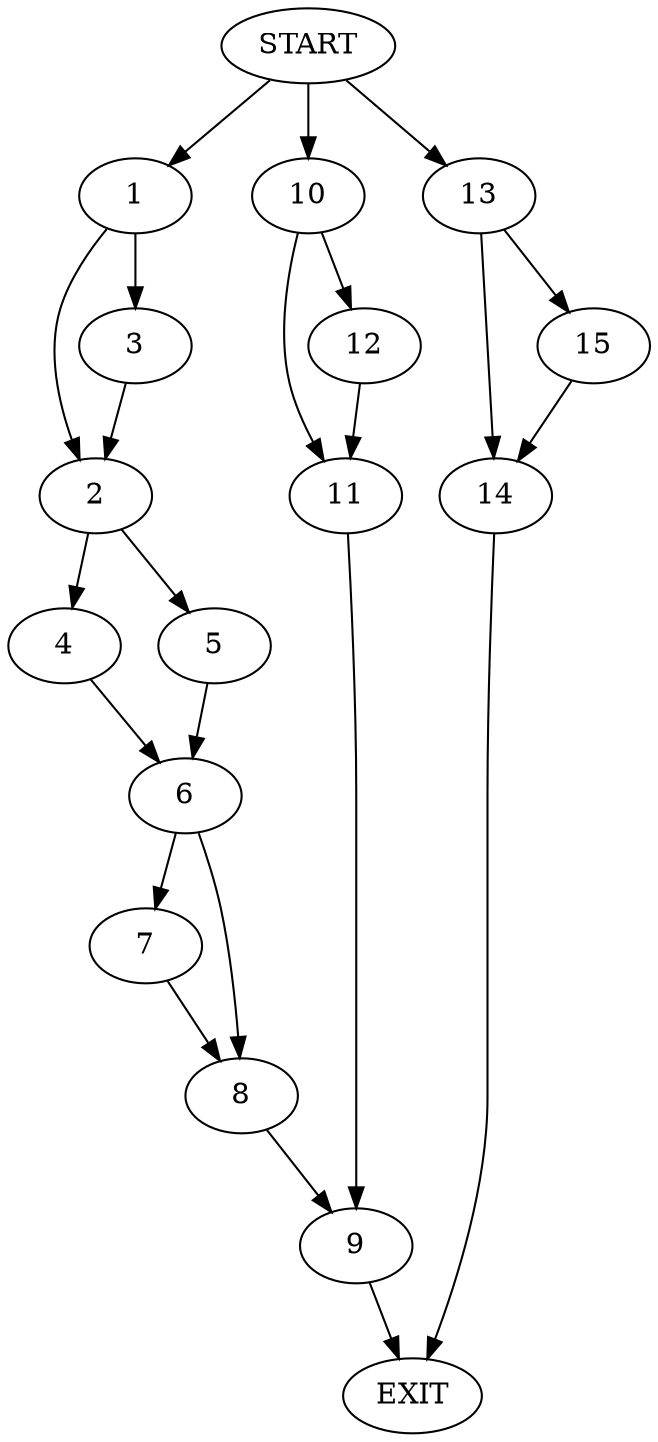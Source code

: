 digraph {
0 [label="START"]
16 [label="EXIT"]
0 -> 1
1 -> 2
1 -> 3
2 -> 4
2 -> 5
3 -> 2
5 -> 6
4 -> 6
6 -> 7
6 -> 8
7 -> 8
8 -> 9
9 -> 16
0 -> 10
10 -> 11
10 -> 12
11 -> 9
12 -> 11
0 -> 13
13 -> 14
13 -> 15
14 -> 16
15 -> 14
}
